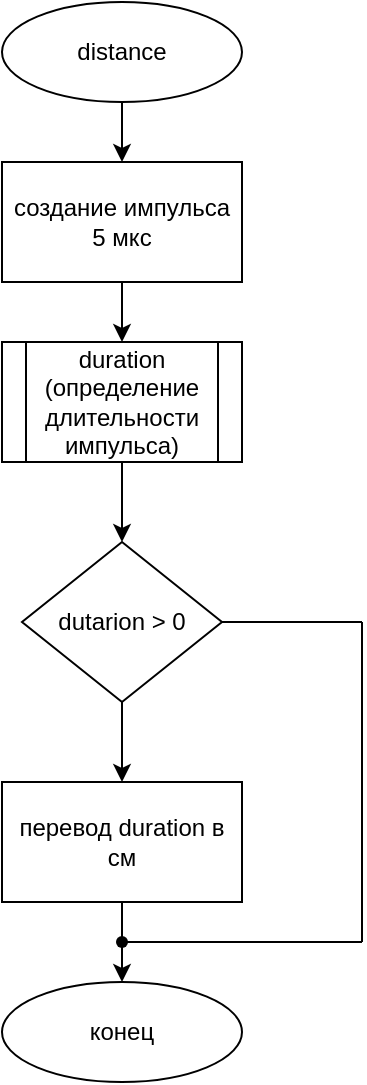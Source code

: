 <mxfile version="26.0.11">
  <diagram name="Страница — 1" id="nSU7BApJPILfDTlgh17r">
    <mxGraphModel dx="1302" dy="675" grid="1" gridSize="10" guides="1" tooltips="1" connect="1" arrows="1" fold="1" page="1" pageScale="1" pageWidth="100000000" pageHeight="10000000000" math="0" shadow="0">
      <root>
        <mxCell id="0" />
        <mxCell id="1" parent="0" />
        <mxCell id="6GZxC3L--FbzKOLR946I-7" style="edgeStyle=orthogonalEdgeStyle;rounded=0;orthogonalLoop=1;jettySize=auto;html=1;exitX=0.5;exitY=1;exitDx=0;exitDy=0;" edge="1" parent="1" source="6GZxC3L--FbzKOLR946I-1" target="6GZxC3L--FbzKOLR946I-2">
          <mxGeometry relative="1" as="geometry" />
        </mxCell>
        <mxCell id="6GZxC3L--FbzKOLR946I-1" value="distance" style="ellipse;whiteSpace=wrap;html=1;" vertex="1" parent="1">
          <mxGeometry x="300" y="120" width="120" height="50" as="geometry" />
        </mxCell>
        <mxCell id="6GZxC3L--FbzKOLR946I-8" style="edgeStyle=orthogonalEdgeStyle;rounded=0;orthogonalLoop=1;jettySize=auto;html=1;" edge="1" parent="1" source="6GZxC3L--FbzKOLR946I-2" target="6GZxC3L--FbzKOLR946I-3">
          <mxGeometry relative="1" as="geometry" />
        </mxCell>
        <mxCell id="6GZxC3L--FbzKOLR946I-2" value="создание импульса 5 мкс" style="rounded=0;whiteSpace=wrap;html=1;" vertex="1" parent="1">
          <mxGeometry x="300" y="200" width="120" height="60" as="geometry" />
        </mxCell>
        <mxCell id="6GZxC3L--FbzKOLR946I-9" style="edgeStyle=orthogonalEdgeStyle;rounded=0;orthogonalLoop=1;jettySize=auto;html=1;exitX=0.5;exitY=1;exitDx=0;exitDy=0;entryX=0.5;entryY=0;entryDx=0;entryDy=0;" edge="1" parent="1" source="6GZxC3L--FbzKOLR946I-3" target="6GZxC3L--FbzKOLR946I-4">
          <mxGeometry relative="1" as="geometry" />
        </mxCell>
        <mxCell id="6GZxC3L--FbzKOLR946I-3" value="duration&lt;div&gt;(определение длительности импульса)&lt;/div&gt;" style="shape=process;whiteSpace=wrap;html=1;backgroundOutline=1;" vertex="1" parent="1">
          <mxGeometry x="300" y="290" width="120" height="60" as="geometry" />
        </mxCell>
        <mxCell id="6GZxC3L--FbzKOLR946I-10" style="edgeStyle=orthogonalEdgeStyle;rounded=0;orthogonalLoop=1;jettySize=auto;html=1;exitX=0.5;exitY=1;exitDx=0;exitDy=0;" edge="1" parent="1" source="6GZxC3L--FbzKOLR946I-4" target="6GZxC3L--FbzKOLR946I-5">
          <mxGeometry relative="1" as="geometry" />
        </mxCell>
        <mxCell id="6GZxC3L--FbzKOLR946I-4" value="dutarion &amp;gt; 0" style="rhombus;whiteSpace=wrap;html=1;" vertex="1" parent="1">
          <mxGeometry x="310" y="390" width="100" height="80" as="geometry" />
        </mxCell>
        <mxCell id="6GZxC3L--FbzKOLR946I-12" style="edgeStyle=orthogonalEdgeStyle;rounded=0;orthogonalLoop=1;jettySize=auto;html=1;exitX=0.5;exitY=1;exitDx=0;exitDy=0;" edge="1" parent="1" source="6GZxC3L--FbzKOLR946I-5" target="6GZxC3L--FbzKOLR946I-6">
          <mxGeometry relative="1" as="geometry" />
        </mxCell>
        <mxCell id="6GZxC3L--FbzKOLR946I-5" value="перевод duration в см" style="rounded=0;whiteSpace=wrap;html=1;" vertex="1" parent="1">
          <mxGeometry x="300" y="510" width="120" height="60" as="geometry" />
        </mxCell>
        <mxCell id="6GZxC3L--FbzKOLR946I-6" value="конец" style="ellipse;whiteSpace=wrap;html=1;" vertex="1" parent="1">
          <mxGeometry x="300" y="610" width="120" height="50" as="geometry" />
        </mxCell>
        <mxCell id="6GZxC3L--FbzKOLR946I-14" value="" style="endArrow=none;html=1;rounded=0;" edge="1" parent="1">
          <mxGeometry width="50" height="50" relative="1" as="geometry">
            <mxPoint x="410" y="430" as="sourcePoint" />
            <mxPoint x="480" y="430" as="targetPoint" />
          </mxGeometry>
        </mxCell>
        <mxCell id="6GZxC3L--FbzKOLR946I-15" value="" style="endArrow=none;html=1;rounded=0;" edge="1" parent="1">
          <mxGeometry width="50" height="50" relative="1" as="geometry">
            <mxPoint x="480" y="590" as="sourcePoint" />
            <mxPoint x="480" y="430" as="targetPoint" />
          </mxGeometry>
        </mxCell>
        <mxCell id="6GZxC3L--FbzKOLR946I-16" value="" style="endArrow=none;html=1;rounded=0;" edge="1" parent="1" source="6GZxC3L--FbzKOLR946I-20">
          <mxGeometry width="50" height="50" relative="1" as="geometry">
            <mxPoint x="360" y="590" as="sourcePoint" />
            <mxPoint x="480" y="590" as="targetPoint" />
          </mxGeometry>
        </mxCell>
        <mxCell id="6GZxC3L--FbzKOLR946I-20" value="" style="shape=waypoint;sketch=0;fillStyle=solid;size=6;pointerEvents=1;points=[];fillColor=none;resizable=0;rotatable=0;perimeter=centerPerimeter;snapToPoint=1;" vertex="1" parent="1">
          <mxGeometry x="350" y="580" width="20" height="20" as="geometry" />
        </mxCell>
      </root>
    </mxGraphModel>
  </diagram>
</mxfile>
